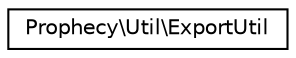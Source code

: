 digraph "Graphical Class Hierarchy"
{
  edge [fontname="Helvetica",fontsize="10",labelfontname="Helvetica",labelfontsize="10"];
  node [fontname="Helvetica",fontsize="10",shape=record];
  rankdir="LR";
  Node0 [label="Prophecy\\Util\\ExportUtil",height=0.2,width=0.4,color="black", fillcolor="white", style="filled",URL="$classProphecy_1_1Util_1_1ExportUtil.html"];
}
